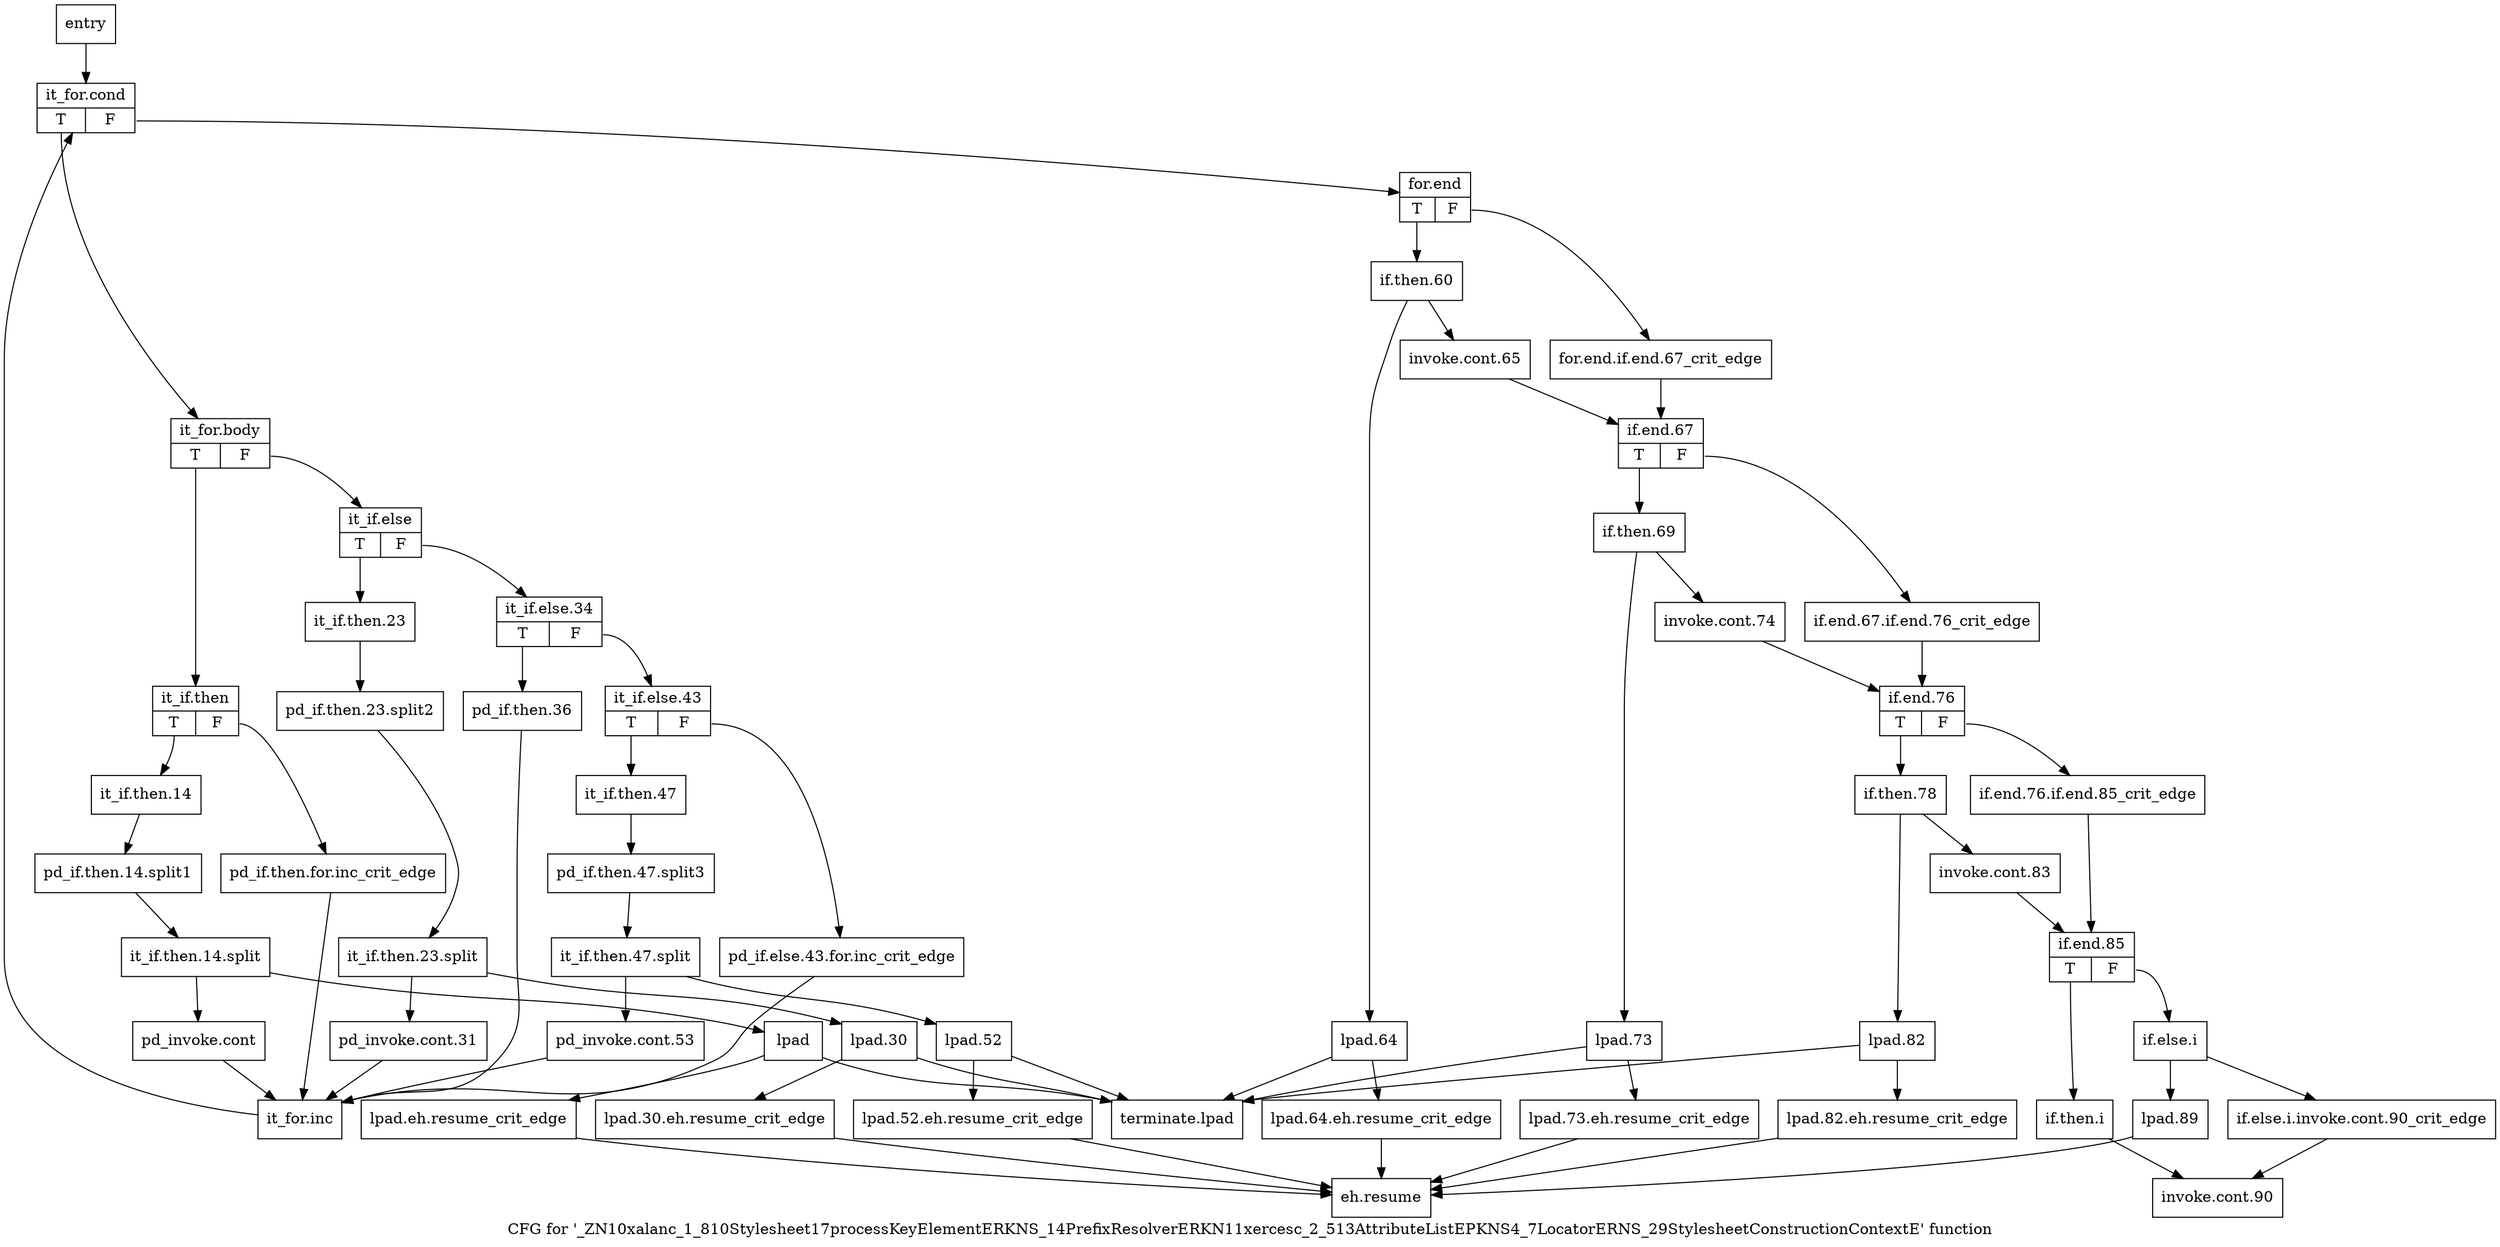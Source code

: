 digraph "CFG for '_ZN10xalanc_1_810Stylesheet17processKeyElementERKNS_14PrefixResolverERKN11xercesc_2_513AttributeListEPKNS4_7LocatorERNS_29StylesheetConstructionContextE' function" {
	label="CFG for '_ZN10xalanc_1_810Stylesheet17processKeyElementERKNS_14PrefixResolverERKN11xercesc_2_513AttributeListEPKNS4_7LocatorERNS_29StylesheetConstructionContextE' function";

	Node0x78e49d0 [shape=record,label="{entry}"];
	Node0x78e49d0 -> Node0x78e4a20;
	Node0x78e4a20 [shape=record,label="{it_for.cond|{<s0>T|<s1>F}}"];
	Node0x78e4a20:s0 -> Node0x78e52e0;
	Node0x78e4a20:s1 -> Node0x78e5970;
	Node0x78e52e0 [shape=record,label="{it_for.body|{<s0>T|<s1>F}}"];
	Node0x78e52e0:s0 -> Node0x78e5330;
	Node0x78e52e0:s1 -> Node0x78e5510;
	Node0x78e5330 [shape=record,label="{it_if.then|{<s0>T|<s1>F}}"];
	Node0x78e5330:s0 -> Node0x78e53d0;
	Node0x78e5330:s1 -> Node0x78e5380;
	Node0x78e5380 [shape=record,label="{pd_if.then.for.inc_crit_edge}"];
	Node0x78e5380 -> Node0x78e5920;
	Node0x78e53d0 [shape=record,label="{it_if.then.14}"];
	Node0x78e53d0 -> Node0xc20ba70;
	Node0xc20ba70 [shape=record,label="{pd_if.then.14.split1}"];
	Node0xc20ba70 -> Node0xc20bfc0;
	Node0xc20bfc0 [shape=record,label="{it_if.then.14.split}"];
	Node0xc20bfc0 -> Node0x78e5420;
	Node0xc20bfc0 -> Node0x78e5470;
	Node0x78e5420 [shape=record,label="{pd_invoke.cont}"];
	Node0x78e5420 -> Node0x78e5920;
	Node0x78e5470 [shape=record,label="{lpad}"];
	Node0x78e5470 -> Node0x78e54c0;
	Node0x78e5470 -> Node0x78e6140;
	Node0x78e54c0 [shape=record,label="{lpad.eh.resume_crit_edge}"];
	Node0x78e54c0 -> Node0x78e60f0;
	Node0x78e5510 [shape=record,label="{it_if.else|{<s0>T|<s1>F}}"];
	Node0x78e5510:s0 -> Node0x78e5560;
	Node0x78e5510:s1 -> Node0x78e56a0;
	Node0x78e5560 [shape=record,label="{it_if.then.23}"];
	Node0x78e5560 -> Node0xc20b890;
	Node0xc20b890 [shape=record,label="{pd_if.then.23.split2}"];
	Node0xc20b890 -> Node0xc20b930;
	Node0xc20b930 [shape=record,label="{it_if.then.23.split}"];
	Node0xc20b930 -> Node0x78e55b0;
	Node0xc20b930 -> Node0x78e5600;
	Node0x78e55b0 [shape=record,label="{pd_invoke.cont.31}"];
	Node0x78e55b0 -> Node0x78e5920;
	Node0x78e5600 [shape=record,label="{lpad.30}"];
	Node0x78e5600 -> Node0x78e5650;
	Node0x78e5600 -> Node0x78e6140;
	Node0x78e5650 [shape=record,label="{lpad.30.eh.resume_crit_edge}"];
	Node0x78e5650 -> Node0x78e60f0;
	Node0x78e56a0 [shape=record,label="{it_if.else.34|{<s0>T|<s1>F}}"];
	Node0x78e56a0:s0 -> Node0x78e56f0;
	Node0x78e56a0:s1 -> Node0x78e5740;
	Node0x78e56f0 [shape=record,label="{pd_if.then.36}"];
	Node0x78e56f0 -> Node0x78e5920;
	Node0x78e5740 [shape=record,label="{it_if.else.43|{<s0>T|<s1>F}}"];
	Node0x78e5740:s0 -> Node0x78e57e0;
	Node0x78e5740:s1 -> Node0x78e5790;
	Node0x78e5790 [shape=record,label="{pd_if.else.43.for.inc_crit_edge}"];
	Node0x78e5790 -> Node0x78e5920;
	Node0x78e57e0 [shape=record,label="{it_if.then.47}"];
	Node0x78e57e0 -> Node0xc20b6b0;
	Node0xc20b6b0 [shape=record,label="{pd_if.then.47.split3}"];
	Node0xc20b6b0 -> Node0xc20b2f0;
	Node0xc20b2f0 [shape=record,label="{it_if.then.47.split}"];
	Node0xc20b2f0 -> Node0x78e5830;
	Node0xc20b2f0 -> Node0x78e5880;
	Node0x78e5830 [shape=record,label="{pd_invoke.cont.53}"];
	Node0x78e5830 -> Node0x78e5920;
	Node0x78e5880 [shape=record,label="{lpad.52}"];
	Node0x78e5880 -> Node0x78e58d0;
	Node0x78e5880 -> Node0x78e6140;
	Node0x78e58d0 [shape=record,label="{lpad.52.eh.resume_crit_edge}"];
	Node0x78e58d0 -> Node0x78e60f0;
	Node0x78e5920 [shape=record,label="{it_for.inc}"];
	Node0x78e5920 -> Node0x78e4a20;
	Node0x78e5970 [shape=record,label="{for.end|{<s0>T|<s1>F}}"];
	Node0x78e5970:s0 -> Node0x78e5a10;
	Node0x78e5970:s1 -> Node0x78e59c0;
	Node0x78e59c0 [shape=record,label="{for.end.if.end.67_crit_edge}"];
	Node0x78e59c0 -> Node0x78e5b50;
	Node0x78e5a10 [shape=record,label="{if.then.60}"];
	Node0x78e5a10 -> Node0x78e5a60;
	Node0x78e5a10 -> Node0x78e5ab0;
	Node0x78e5a60 [shape=record,label="{invoke.cont.65}"];
	Node0x78e5a60 -> Node0x78e5b50;
	Node0x78e5ab0 [shape=record,label="{lpad.64}"];
	Node0x78e5ab0 -> Node0x78e5b00;
	Node0x78e5ab0 -> Node0x78e6140;
	Node0x78e5b00 [shape=record,label="{lpad.64.eh.resume_crit_edge}"];
	Node0x78e5b00 -> Node0x78e60f0;
	Node0x78e5b50 [shape=record,label="{if.end.67|{<s0>T|<s1>F}}"];
	Node0x78e5b50:s0 -> Node0x78e5bf0;
	Node0x78e5b50:s1 -> Node0x78e5ba0;
	Node0x78e5ba0 [shape=record,label="{if.end.67.if.end.76_crit_edge}"];
	Node0x78e5ba0 -> Node0x78e5d30;
	Node0x78e5bf0 [shape=record,label="{if.then.69}"];
	Node0x78e5bf0 -> Node0x78e5c40;
	Node0x78e5bf0 -> Node0x78e5c90;
	Node0x78e5c40 [shape=record,label="{invoke.cont.74}"];
	Node0x78e5c40 -> Node0x78e5d30;
	Node0x78e5c90 [shape=record,label="{lpad.73}"];
	Node0x78e5c90 -> Node0x78e5ce0;
	Node0x78e5c90 -> Node0x78e6140;
	Node0x78e5ce0 [shape=record,label="{lpad.73.eh.resume_crit_edge}"];
	Node0x78e5ce0 -> Node0x78e60f0;
	Node0x78e5d30 [shape=record,label="{if.end.76|{<s0>T|<s1>F}}"];
	Node0x78e5d30:s0 -> Node0x78e5dd0;
	Node0x78e5d30:s1 -> Node0x78e5d80;
	Node0x78e5d80 [shape=record,label="{if.end.76.if.end.85_crit_edge}"];
	Node0x78e5d80 -> Node0x78e5f10;
	Node0x78e5dd0 [shape=record,label="{if.then.78}"];
	Node0x78e5dd0 -> Node0x78e5e20;
	Node0x78e5dd0 -> Node0x78e5e70;
	Node0x78e5e20 [shape=record,label="{invoke.cont.83}"];
	Node0x78e5e20 -> Node0x78e5f10;
	Node0x78e5e70 [shape=record,label="{lpad.82}"];
	Node0x78e5e70 -> Node0x78e5ec0;
	Node0x78e5e70 -> Node0x78e6140;
	Node0x78e5ec0 [shape=record,label="{lpad.82.eh.resume_crit_edge}"];
	Node0x78e5ec0 -> Node0x78e60f0;
	Node0x78e5f10 [shape=record,label="{if.end.85|{<s0>T|<s1>F}}"];
	Node0x78e5f10:s0 -> Node0x78e5f60;
	Node0x78e5f10:s1 -> Node0x78e5fb0;
	Node0x78e5f60 [shape=record,label="{if.then.i}"];
	Node0x78e5f60 -> Node0x78e6050;
	Node0x78e5fb0 [shape=record,label="{if.else.i}"];
	Node0x78e5fb0 -> Node0x78e6000;
	Node0x78e5fb0 -> Node0x78e60a0;
	Node0x78e6000 [shape=record,label="{if.else.i.invoke.cont.90_crit_edge}"];
	Node0x78e6000 -> Node0x78e6050;
	Node0x78e6050 [shape=record,label="{invoke.cont.90}"];
	Node0x78e60a0 [shape=record,label="{lpad.89}"];
	Node0x78e60a0 -> Node0x78e60f0;
	Node0x78e60f0 [shape=record,label="{eh.resume}"];
	Node0x78e6140 [shape=record,label="{terminate.lpad}"];
}
